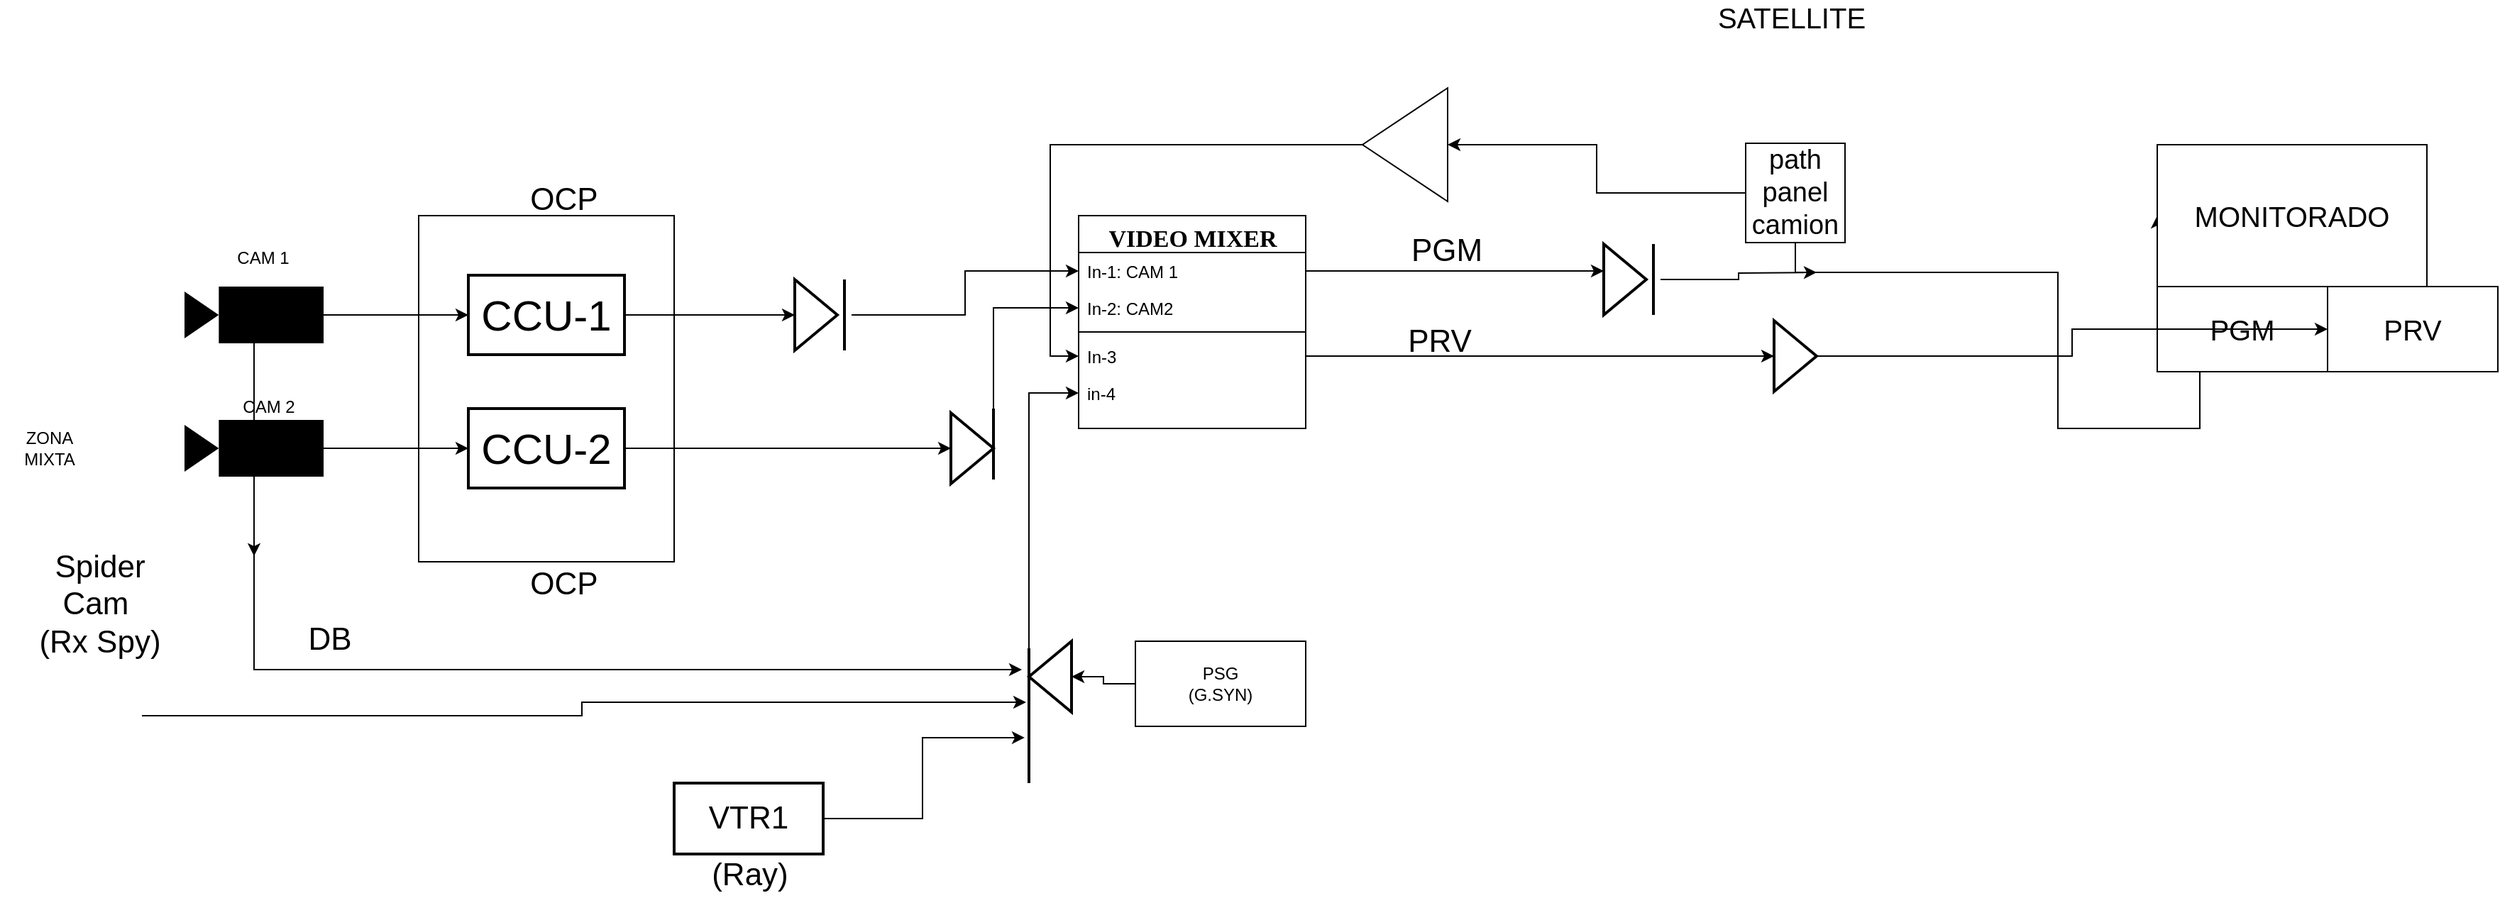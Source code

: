 <mxfile version="12.7.0" type="github">
  <diagram name="Page-1" id="9f46799a-70d6-7492-0946-bef42562c5a5">
    <mxGraphModel dx="2451" dy="923" grid="1" gridSize="10" guides="1" tooltips="1" connect="1" arrows="1" fold="1" page="1" pageScale="1" pageWidth="1100" pageHeight="850" background="#ffffff" math="0" shadow="0">
      <root>
        <mxCell id="0"/>
        <mxCell id="1" parent="0"/>
        <mxCell id="78961159f06e98e8-108" value="&lt;span style=&quot;font-size: 17px&quot;&gt;VIDEO MIXER&lt;/span&gt;" style="swimlane;html=1;fontStyle=1;align=center;verticalAlign=top;childLayout=stackLayout;horizontal=1;startSize=26;horizontalStack=0;resizeParent=1;resizeLast=0;collapsible=1;marginBottom=0;swimlaneFillColor=#ffffff;rounded=0;shadow=0;comic=0;labelBackgroundColor=none;strokeWidth=1;fillColor=none;fontFamily=Verdana;fontSize=12" parent="1" vertex="1">
          <mxGeometry x="80" y="230" width="160" height="150" as="geometry">
            <mxRectangle x="100" y="260.0" width="90" height="26" as="alternateBounds"/>
          </mxGeometry>
        </mxCell>
        <mxCell id="78961159f06e98e8-109" value="In-1: CAM 1" style="text;html=1;strokeColor=none;fillColor=none;align=left;verticalAlign=top;spacingLeft=4;spacingRight=4;whiteSpace=wrap;overflow=hidden;rotatable=0;points=[[0,0.5],[1,0.5]];portConstraint=eastwest;" parent="78961159f06e98e8-108" vertex="1">
          <mxGeometry y="26" width="160" height="26" as="geometry"/>
        </mxCell>
        <mxCell id="78961159f06e98e8-110" value="In-2: CAM2" style="text;html=1;strokeColor=none;fillColor=none;align=left;verticalAlign=top;spacingLeft=4;spacingRight=4;whiteSpace=wrap;overflow=hidden;rotatable=0;points=[[0,0.5],[1,0.5]];portConstraint=eastwest;" parent="78961159f06e98e8-108" vertex="1">
          <mxGeometry y="52" width="160" height="26" as="geometry"/>
        </mxCell>
        <mxCell id="78961159f06e98e8-116" value="" style="line;html=1;strokeWidth=1;fillColor=none;align=left;verticalAlign=middle;spacingTop=-1;spacingLeft=3;spacingRight=3;rotatable=0;labelPosition=right;points=[];portConstraint=eastwest;" parent="78961159f06e98e8-108" vertex="1">
          <mxGeometry y="78" width="160" height="8" as="geometry"/>
        </mxCell>
        <mxCell id="fi40TuRNrvIhQZ7FqKg--3" value="In-3" style="text;html=1;strokeColor=none;fillColor=none;align=left;verticalAlign=top;spacingLeft=4;spacingRight=4;whiteSpace=wrap;overflow=hidden;rotatable=0;points=[[0,0.5],[1,0.5]];portConstraint=eastwest;" parent="78961159f06e98e8-108" vertex="1">
          <mxGeometry y="86" width="160" height="26" as="geometry"/>
        </mxCell>
        <mxCell id="78961159f06e98e8-120" value="in-4" style="text;html=1;strokeColor=none;fillColor=none;align=left;verticalAlign=top;spacingLeft=4;spacingRight=4;whiteSpace=wrap;overflow=hidden;rotatable=0;points=[[0,0.5],[1,0.5]];portConstraint=eastwest;" parent="78961159f06e98e8-108" vertex="1">
          <mxGeometry y="112" width="160" height="26" as="geometry"/>
        </mxCell>
        <mxCell id="1SC2-9RjY_NtRS0-zStE-13" style="edgeStyle=orthogonalEdgeStyle;rounded=0;orthogonalLoop=1;jettySize=auto;html=1;" parent="1" source="1SC2-9RjY_NtRS0-zStE-5" target="1SC2-9RjY_NtRS0-zStE-12" edge="1">
          <mxGeometry relative="1" as="geometry"/>
        </mxCell>
        <mxCell id="fi40TuRNrvIhQZ7FqKg--48" style="edgeStyle=orthogonalEdgeStyle;rounded=0;orthogonalLoop=1;jettySize=auto;html=1;" parent="1" source="1SC2-9RjY_NtRS0-zStE-5" edge="1">
          <mxGeometry relative="1" as="geometry">
            <mxPoint x="-501" y="470" as="targetPoint"/>
          </mxGeometry>
        </mxCell>
        <mxCell id="1SC2-9RjY_NtRS0-zStE-5" value="" style="shape=mxgraph.signs.tech.video_camera;html=1;fillColor=#000000;strokeColor=none;verticalLabelPosition=bottom;verticalAlign=top;align=center;rotation=-180;" parent="1" vertex="1">
          <mxGeometry x="-550" y="280" width="98" height="40" as="geometry"/>
        </mxCell>
        <mxCell id="1SC2-9RjY_NtRS0-zStE-6" value="" style="shape=image;html=1;verticalAlign=top;verticalLabelPosition=bottom;labelBackgroundColor=#ffffff;imageAspect=0;aspect=fixed;image=https://cdn4.iconfinder.com/data/icons/football/128/my-computer.png" parent="1" vertex="1">
          <mxGeometry x="-680" y="254" width="80" height="80" as="geometry"/>
        </mxCell>
        <mxCell id="1SC2-9RjY_NtRS0-zStE-7" value="ZONA MIXTA" style="text;html=1;strokeColor=none;fillColor=none;align=center;verticalAlign=middle;whiteSpace=wrap;rounded=0;strokeWidth=18;" parent="1" vertex="1">
          <mxGeometry x="-680" y="364" width="70" height="60" as="geometry"/>
        </mxCell>
        <mxCell id="1SC2-9RjY_NtRS0-zStE-15" style="edgeStyle=orthogonalEdgeStyle;rounded=0;orthogonalLoop=1;jettySize=auto;html=1;" parent="1" source="1SC2-9RjY_NtRS0-zStE-8" target="1SC2-9RjY_NtRS0-zStE-14" edge="1">
          <mxGeometry relative="1" as="geometry"/>
        </mxCell>
        <mxCell id="fi40TuRNrvIhQZ7FqKg--46" style="edgeStyle=orthogonalEdgeStyle;rounded=0;orthogonalLoop=1;jettySize=auto;html=1;exitX=0.5;exitY=0;exitDx=0;exitDy=0;exitPerimeter=0;" parent="1" source="1SC2-9RjY_NtRS0-zStE-8" target="fi40TuRNrvIhQZ7FqKg--9" edge="1">
          <mxGeometry relative="1" as="geometry">
            <Array as="points">
              <mxPoint x="-501" y="550"/>
            </Array>
          </mxGeometry>
        </mxCell>
        <mxCell id="1SC2-9RjY_NtRS0-zStE-8" value="" style="shape=mxgraph.signs.tech.video_camera;html=1;fillColor=#000000;strokeColor=none;verticalLabelPosition=bottom;verticalAlign=top;align=center;rotation=-180;" parent="1" vertex="1">
          <mxGeometry x="-550" y="374" width="98" height="40" as="geometry"/>
        </mxCell>
        <mxCell id="1SC2-9RjY_NtRS0-zStE-9" value="CAM 1&lt;br&gt;" style="text;html=1;align=center;verticalAlign=middle;resizable=0;points=[];autosize=1;strokeWidth=24;" parent="1" vertex="1">
          <mxGeometry x="-520" y="250" width="50" height="20" as="geometry"/>
        </mxCell>
        <mxCell id="1SC2-9RjY_NtRS0-zStE-10" value="CAM 2" style="text;html=1;align=center;verticalAlign=middle;resizable=0;points=[];autosize=1;perimeterSpacing=0;" parent="1" vertex="1">
          <mxGeometry x="-516" y="355" width="50" height="20" as="geometry"/>
        </mxCell>
        <mxCell id="1SC2-9RjY_NtRS0-zStE-25" style="edgeStyle=orthogonalEdgeStyle;rounded=0;orthogonalLoop=1;jettySize=auto;html=1;" parent="1" source="1SC2-9RjY_NtRS0-zStE-12" target="1SC2-9RjY_NtRS0-zStE-16" edge="1">
          <mxGeometry relative="1" as="geometry"/>
        </mxCell>
        <mxCell id="1SC2-9RjY_NtRS0-zStE-12" value="&lt;span style=&quot;font-size: 30px&quot;&gt;CCU-1&lt;/span&gt;" style="rounded=0;whiteSpace=wrap;html=1;strokeWidth=2;" parent="1" vertex="1">
          <mxGeometry x="-350" y="272" width="110" height="56" as="geometry"/>
        </mxCell>
        <mxCell id="1SC2-9RjY_NtRS0-zStE-26" style="edgeStyle=orthogonalEdgeStyle;rounded=0;orthogonalLoop=1;jettySize=auto;html=1;entryX=0;entryY=0.5;entryDx=0;entryDy=0;" parent="1" source="1SC2-9RjY_NtRS0-zStE-14" target="1SC2-9RjY_NtRS0-zStE-23" edge="1">
          <mxGeometry relative="1" as="geometry"/>
        </mxCell>
        <mxCell id="1SC2-9RjY_NtRS0-zStE-14" value="&lt;span style=&quot;font-size: 30px&quot;&gt;CCU-2&lt;/span&gt;" style="rounded=0;whiteSpace=wrap;html=1;strokeWidth=2;" parent="1" vertex="1">
          <mxGeometry x="-350" y="366" width="110" height="56" as="geometry"/>
        </mxCell>
        <mxCell id="1SC2-9RjY_NtRS0-zStE-16" value="" style="triangle;whiteSpace=wrap;html=1;strokeWidth=2;" parent="1" vertex="1">
          <mxGeometry x="-120" y="275" width="30" height="50" as="geometry"/>
        </mxCell>
        <mxCell id="fi40TuRNrvIhQZ7FqKg--2" style="edgeStyle=orthogonalEdgeStyle;rounded=0;orthogonalLoop=1;jettySize=auto;html=1;" parent="1" source="1SC2-9RjY_NtRS0-zStE-17" target="78961159f06e98e8-109" edge="1">
          <mxGeometry relative="1" as="geometry"/>
        </mxCell>
        <mxCell id="1SC2-9RjY_NtRS0-zStE-17" value="" style="line;strokeWidth=2;direction=south;html=1;" parent="1" vertex="1">
          <mxGeometry x="-90" y="275" width="10" height="50" as="geometry"/>
        </mxCell>
        <mxCell id="1SC2-9RjY_NtRS0-zStE-23" value="" style="triangle;whiteSpace=wrap;html=1;strokeWidth=2;" parent="1" vertex="1">
          <mxGeometry x="-10" y="369" width="30" height="50" as="geometry"/>
        </mxCell>
        <mxCell id="fi40TuRNrvIhQZ7FqKg--6" style="edgeStyle=orthogonalEdgeStyle;rounded=0;orthogonalLoop=1;jettySize=auto;html=1;" parent="1" source="1SC2-9RjY_NtRS0-zStE-24" target="78961159f06e98e8-110" edge="1">
          <mxGeometry relative="1" as="geometry"/>
        </mxCell>
        <mxCell id="1SC2-9RjY_NtRS0-zStE-24" value="" style="line;strokeWidth=2;direction=south;html=1;" parent="1" vertex="1">
          <mxGeometry x="15" y="366" width="10" height="50" as="geometry"/>
        </mxCell>
        <mxCell id="fi40TuRNrvIhQZ7FqKg--12" style="edgeStyle=orthogonalEdgeStyle;rounded=0;orthogonalLoop=1;jettySize=auto;html=1;" parent="1" source="fi40TuRNrvIhQZ7FqKg--7" target="fi40TuRNrvIhQZ7FqKg--8" edge="1">
          <mxGeometry relative="1" as="geometry"/>
        </mxCell>
        <mxCell id="fi40TuRNrvIhQZ7FqKg--7" value="PSG&lt;br&gt;(G.SYN)" style="rounded=0;whiteSpace=wrap;html=1;" parent="1" vertex="1">
          <mxGeometry x="120" y="530" width="120" height="60" as="geometry"/>
        </mxCell>
        <mxCell id="fi40TuRNrvIhQZ7FqKg--8" value="" style="triangle;whiteSpace=wrap;html=1;strokeWidth=2;rotation=-180;" parent="1" vertex="1">
          <mxGeometry x="45" y="530" width="30" height="50" as="geometry"/>
        </mxCell>
        <mxCell id="fi40TuRNrvIhQZ7FqKg--15" style="edgeStyle=orthogonalEdgeStyle;rounded=0;orthogonalLoop=1;jettySize=auto;html=1;entryX=0;entryY=0.5;entryDx=0;entryDy=0;" parent="1" source="fi40TuRNrvIhQZ7FqKg--9" target="78961159f06e98e8-120" edge="1">
          <mxGeometry relative="1" as="geometry"/>
        </mxCell>
        <mxCell id="fi40TuRNrvIhQZ7FqKg--9" value="" style="line;strokeWidth=2;direction=south;html=1;" parent="1" vertex="1">
          <mxGeometry x="40" y="535" width="10" height="95" as="geometry"/>
        </mxCell>
        <mxCell id="fi40TuRNrvIhQZ7FqKg--33" value="" style="shape=partialRectangle;whiteSpace=wrap;html=1;bottom=1;right=1;left=1;top=0;fillColor=none;routingCenterX=-0.5;" parent="1" vertex="1">
          <mxGeometry x="-385" y="414" width="180" height="60" as="geometry"/>
        </mxCell>
        <mxCell id="fi40TuRNrvIhQZ7FqKg--35" value="" style="shape=partialRectangle;whiteSpace=wrap;html=1;bottom=1;right=1;left=1;top=0;fillColor=none;routingCenterX=-0.5;rotation=-180;" parent="1" vertex="1">
          <mxGeometry x="-385" y="230" width="180" height="60" as="geometry"/>
        </mxCell>
        <mxCell id="fi40TuRNrvIhQZ7FqKg--40" value="&lt;span style=&quot;font-size: 22px&quot;&gt;OCP&lt;/span&gt;" style="text;html=1;align=center;verticalAlign=middle;resizable=0;points=[];autosize=1;" parent="1" vertex="1">
          <mxGeometry x="-313" y="209" width="60" height="20" as="geometry"/>
        </mxCell>
        <mxCell id="fi40TuRNrvIhQZ7FqKg--41" value="&lt;span style=&quot;font-size: 22px&quot;&gt;OCP&lt;/span&gt;" style="text;html=1;align=center;verticalAlign=middle;resizable=0;points=[];autosize=1;" parent="1" vertex="1">
          <mxGeometry x="-313" y="480" width="60" height="20" as="geometry"/>
        </mxCell>
        <mxCell id="fi40TuRNrvIhQZ7FqKg--43" value="" style="endArrow=none;html=1;entryX=1;entryY=0;entryDx=0;entryDy=0;exitX=0;exitY=0;exitDx=0;exitDy=0;" parent="1" source="fi40TuRNrvIhQZ7FqKg--33" target="fi40TuRNrvIhQZ7FqKg--35" edge="1">
          <mxGeometry width="50" height="50" relative="1" as="geometry">
            <mxPoint x="-385" y="390" as="sourcePoint"/>
            <mxPoint x="-385" y="310" as="targetPoint"/>
          </mxGeometry>
        </mxCell>
        <mxCell id="fi40TuRNrvIhQZ7FqKg--44" value="" style="endArrow=none;html=1;exitX=1;exitY=0;exitDx=0;exitDy=0;" parent="1" source="fi40TuRNrvIhQZ7FqKg--33" edge="1">
          <mxGeometry width="50" height="50" relative="1" as="geometry">
            <mxPoint x="-205" y="369" as="sourcePoint"/>
            <mxPoint x="-205" y="289" as="targetPoint"/>
          </mxGeometry>
        </mxCell>
        <mxCell id="fi40TuRNrvIhQZ7FqKg--53" value="DB" style="text;html=1;align=center;verticalAlign=middle;resizable=0;points=[];autosize=1;fontSize=22;" parent="1" vertex="1">
          <mxGeometry x="-473" y="514" width="50" height="30" as="geometry"/>
        </mxCell>
        <mxCell id="fi40TuRNrvIhQZ7FqKg--63" style="edgeStyle=orthogonalEdgeStyle;rounded=0;orthogonalLoop=1;jettySize=auto;html=1;entryX=0.4;entryY=0.7;entryDx=0;entryDy=0;entryPerimeter=0;fontSize=22;" parent="1" source="fi40TuRNrvIhQZ7FqKg--54" target="fi40TuRNrvIhQZ7FqKg--9" edge="1">
          <mxGeometry relative="1" as="geometry"/>
        </mxCell>
        <mxCell id="fi40TuRNrvIhQZ7FqKg--54" value="" style="shape=image;html=1;verticalAlign=top;verticalLabelPosition=bottom;labelBackgroundColor=#ffffff;imageAspect=0;aspect=fixed;image=https://cdn2.iconfinder.com/data/icons/flat-ui-icons-24-px/24/video-24-128.png;fontSize=22;rotation=90;" parent="1" vertex="1">
          <mxGeometry x="-640" y="552.5" width="60" height="60" as="geometry"/>
        </mxCell>
        <mxCell id="fi40TuRNrvIhQZ7FqKg--58" value="Spider&lt;br&gt;Cam&amp;nbsp;&lt;br&gt;(Rx Spy)" style="text;html=1;align=center;verticalAlign=middle;resizable=0;points=[];autosize=1;fontSize=22;" parent="1" vertex="1">
          <mxGeometry x="-660" y="464" width="100" height="80" as="geometry"/>
        </mxCell>
        <mxCell id="fi40TuRNrvIhQZ7FqKg--65" style="edgeStyle=orthogonalEdgeStyle;rounded=0;orthogonalLoop=1;jettySize=auto;html=1;entryX=0.663;entryY=0.8;entryDx=0;entryDy=0;entryPerimeter=0;fontSize=22;" parent="1" source="fi40TuRNrvIhQZ7FqKg--64" target="fi40TuRNrvIhQZ7FqKg--9" edge="1">
          <mxGeometry relative="1" as="geometry"/>
        </mxCell>
        <mxCell id="fi40TuRNrvIhQZ7FqKg--64" value="VTR1" style="rounded=0;whiteSpace=wrap;html=1;strokeWidth=2;fontSize=22;" parent="1" vertex="1">
          <mxGeometry x="-205" y="630" width="105" height="50" as="geometry"/>
        </mxCell>
        <mxCell id="fi40TuRNrvIhQZ7FqKg--66" value="(Ray)" style="text;html=1;align=center;verticalAlign=middle;resizable=0;points=[];autosize=1;fontSize=22;" parent="1" vertex="1">
          <mxGeometry x="-187.5" y="680" width="70" height="30" as="geometry"/>
        </mxCell>
        <mxCell id="fi40TuRNrvIhQZ7FqKg--67" style="edgeStyle=orthogonalEdgeStyle;rounded=0;orthogonalLoop=1;jettySize=auto;html=1;exitX=1;exitY=0.5;exitDx=0;exitDy=0;fontSize=22;" parent="1" source="78961159f06e98e8-109" edge="1">
          <mxGeometry relative="1" as="geometry">
            <mxPoint x="450" y="269" as="targetPoint"/>
          </mxGeometry>
        </mxCell>
        <mxCell id="fi40TuRNrvIhQZ7FqKg--71" value="PGM" style="text;html=1;align=center;verticalAlign=middle;resizable=0;points=[];autosize=1;fontSize=22;" parent="1" vertex="1">
          <mxGeometry x="304" y="240" width="70" height="30" as="geometry"/>
        </mxCell>
        <mxCell id="fi40TuRNrvIhQZ7FqKg--75" style="edgeStyle=orthogonalEdgeStyle;rounded=0;orthogonalLoop=1;jettySize=auto;html=1;fontSize=22;" parent="1" source="fi40TuRNrvIhQZ7FqKg--3" edge="1">
          <mxGeometry relative="1" as="geometry">
            <mxPoint x="570" y="329" as="targetPoint"/>
          </mxGeometry>
        </mxCell>
        <mxCell id="fi40TuRNrvIhQZ7FqKg--76" value="PRV" style="text;html=1;align=center;verticalAlign=middle;resizable=0;points=[];autosize=1;fontSize=22;" parent="1" vertex="1">
          <mxGeometry x="304" y="304" width="60" height="30" as="geometry"/>
        </mxCell>
        <mxCell id="fi40TuRNrvIhQZ7FqKg--78" value="" style="triangle;whiteSpace=wrap;html=1;strokeWidth=2;" parent="1" vertex="1">
          <mxGeometry x="450" y="250" width="30" height="50" as="geometry"/>
        </mxCell>
        <mxCell id="_QJOSVYelI-_E-Hd-5QS-1" style="edgeStyle=orthogonalEdgeStyle;rounded=0;orthogonalLoop=1;jettySize=auto;html=1;exitX=0.5;exitY=1;exitDx=0;exitDy=0;entryX=0;entryY=0.5;entryDx=0;entryDy=0;" edge="1" parent="1" source="_QJOSVYelI-_E-Hd-5QS-2" target="_QJOSVYelI-_E-Hd-5QS-10">
          <mxGeometry relative="1" as="geometry">
            <mxPoint x="770" y="270" as="targetPoint"/>
            <Array as="points">
              <mxPoint x="585" y="270"/>
              <mxPoint x="770" y="270"/>
              <mxPoint x="770" y="380"/>
              <mxPoint x="870" y="380"/>
              <mxPoint x="870" y="240"/>
            </Array>
          </mxGeometry>
        </mxCell>
        <mxCell id="_QJOSVYelI-_E-Hd-5QS-9" style="edgeStyle=orthogonalEdgeStyle;rounded=0;orthogonalLoop=1;jettySize=auto;html=1;" edge="1" parent="1" source="fi40TuRNrvIhQZ7FqKg--79">
          <mxGeometry relative="1" as="geometry">
            <mxPoint x="600" y="270" as="targetPoint"/>
          </mxGeometry>
        </mxCell>
        <mxCell id="fi40TuRNrvIhQZ7FqKg--79" value="" style="line;strokeWidth=2;direction=south;html=1;" parent="1" vertex="1">
          <mxGeometry x="480" y="250" width="10" height="50" as="geometry"/>
        </mxCell>
        <mxCell id="KtkGHCjzZRLb0XnXETBk-1" value="" style="shape=image;html=1;verticalAlign=top;verticalLabelPosition=bottom;labelBackgroundColor=#ffffff;imageAspect=0;aspect=fixed;image=https://cdn0.iconfinder.com/data/icons/gcons-2/21/parabolic-128.png" parent="1" vertex="1">
          <mxGeometry x="560" y="110" width="60" height="60" as="geometry"/>
        </mxCell>
        <mxCell id="_QJOSVYelI-_E-Hd-5QS-3" style="edgeStyle=orthogonalEdgeStyle;rounded=0;orthogonalLoop=1;jettySize=auto;html=1;" edge="1" parent="1" source="_QJOSVYelI-_E-Hd-5QS-2" target="_QJOSVYelI-_E-Hd-5QS-4">
          <mxGeometry relative="1" as="geometry">
            <mxPoint x="310" y="180" as="targetPoint"/>
          </mxGeometry>
        </mxCell>
        <mxCell id="_QJOSVYelI-_E-Hd-5QS-2" value="&lt;font style=&quot;font-size: 19px&quot;&gt;path panel camion&lt;/font&gt;&lt;font size=&quot;1&quot;&gt;&lt;br&gt;&lt;/font&gt;" style="whiteSpace=wrap;html=1;aspect=fixed;" vertex="1" parent="1">
          <mxGeometry x="550" y="179" width="70" height="70" as="geometry"/>
        </mxCell>
        <mxCell id="_QJOSVYelI-_E-Hd-5QS-5" style="edgeStyle=orthogonalEdgeStyle;rounded=0;orthogonalLoop=1;jettySize=auto;html=1;exitX=1;exitY=0.5;exitDx=0;exitDy=0;entryX=0;entryY=0.5;entryDx=0;entryDy=0;" edge="1" parent="1" source="_QJOSVYelI-_E-Hd-5QS-4" target="fi40TuRNrvIhQZ7FqKg--3">
          <mxGeometry relative="1" as="geometry"/>
        </mxCell>
        <mxCell id="_QJOSVYelI-_E-Hd-5QS-4" value="" style="triangle;whiteSpace=wrap;html=1;rotation=-180;" vertex="1" parent="1">
          <mxGeometry x="280" y="140" width="60" height="80" as="geometry"/>
        </mxCell>
        <mxCell id="_QJOSVYelI-_E-Hd-5QS-8" value="&lt;span style=&quot;font-size: 20px&quot;&gt;SATELLITE&lt;/span&gt;" style="text;html=1;align=center;verticalAlign=middle;resizable=0;points=[];autosize=1;" vertex="1" parent="1">
          <mxGeometry x="522" y="80" width="120" height="20" as="geometry"/>
        </mxCell>
        <mxCell id="_QJOSVYelI-_E-Hd-5QS-10" value="&lt;font style=&quot;font-size: 20px&quot;&gt;MONITORADO&lt;/font&gt;" style="rounded=1;whiteSpace=wrap;html=1;arcSize=0;" vertex="1" parent="1">
          <mxGeometry x="840" y="180" width="190" height="100" as="geometry"/>
        </mxCell>
        <mxCell id="_QJOSVYelI-_E-Hd-5QS-14" value="&lt;span style=&quot;font-size: 20px&quot;&gt;PGM&lt;/span&gt;" style="rounded=0;whiteSpace=wrap;html=1;" vertex="1" parent="1">
          <mxGeometry x="840" y="280" width="120" height="60" as="geometry"/>
        </mxCell>
        <mxCell id="_QJOSVYelI-_E-Hd-5QS-15" value="&lt;span style=&quot;color: rgba(0 , 0 , 0 , 0) ; font-family: monospace ; font-size: 0px&quot;&gt;%3CmxGraphModel%3E%3Croot%3E%3CmxCell%20id%3D%220%22%2F%3E%3CmxCell%20id%3D%221%22%20parent%3D%220%22%2F%3E%3CmxCell%20id%3D%222%22%20value%3D%22%22%20style%3D%22triangle%3BwhiteSpace%3Dwrap%3Bhtml%3D1%3BstrokeWidth%3D2%3B%22%20vertex%3D%221%22%20parent%3D%221%22%3E%3CmxGeometry%20x%3D%22450%22%20y%3D%22250%22%20width%3D%2230%22%20height%3D%2250%22%20as%3D%22geometry%22%2F%3E%3C%2FmxCell%3E%3C%2Froot%3E%3C%2FmxGraphModel%3E&lt;/span&gt;&lt;span style=&quot;color: rgba(0 , 0 , 0 , 0) ; font-family: monospace ; font-size: 0px&quot;&gt;%3CmxGraphModel%3E%3Croot%3E%3CmxCell%20id%3D%220%22%2F%3E%3CmxCell%20id%3D%221%22%20parent%3D%220%22%2F%3E%3CmxCell%20id%3D%222%22%20value%3D%22%22%20style%3D%22triangle%3BwhiteSpace%3Dwrap%3Bhtml%3D1%3BstrokeWidth%3D2%3B%22%20vertex%3D%221%22%20parent%3D%221%22%3E%3CmxGeometry%20x%3D%22450%22%20y%3D%22250%22%20width%3D%2230%22%20height%3D%2250%22%20as%3D%22geometry%22%2F%3E%3C%2FmxCell%3E%3C%2Froot%3E%3C%2FmxGraphModel%3E&lt;/span&gt;" style="text;html=1;align=center;verticalAlign=middle;resizable=0;points=[];autosize=1;" vertex="1" parent="1">
          <mxGeometry x="628" y="347" width="20" height="20" as="geometry"/>
        </mxCell>
        <mxCell id="_QJOSVYelI-_E-Hd-5QS-17" style="edgeStyle=orthogonalEdgeStyle;rounded=0;orthogonalLoop=1;jettySize=auto;html=1;" edge="1" parent="1" source="_QJOSVYelI-_E-Hd-5QS-16" target="_QJOSVYelI-_E-Hd-5QS-18">
          <mxGeometry relative="1" as="geometry">
            <mxPoint x="680" y="510" as="targetPoint"/>
          </mxGeometry>
        </mxCell>
        <mxCell id="_QJOSVYelI-_E-Hd-5QS-16" value="" style="triangle;whiteSpace=wrap;html=1;strokeWidth=2;" vertex="1" parent="1">
          <mxGeometry x="570" y="304" width="30" height="50" as="geometry"/>
        </mxCell>
        <mxCell id="_QJOSVYelI-_E-Hd-5QS-18" value="&lt;font style=&quot;font-size: 20px&quot;&gt;P&lt;/font&gt;&lt;font style=&quot;font-size: 20px&quot;&gt;R&lt;/font&gt;&lt;font style=&quot;font-size: 20px&quot;&gt;V&lt;/font&gt;" style="rounded=0;whiteSpace=wrap;html=1;" vertex="1" parent="1">
          <mxGeometry x="960" y="280" width="120" height="60" as="geometry"/>
        </mxCell>
      </root>
    </mxGraphModel>
  </diagram>
</mxfile>
